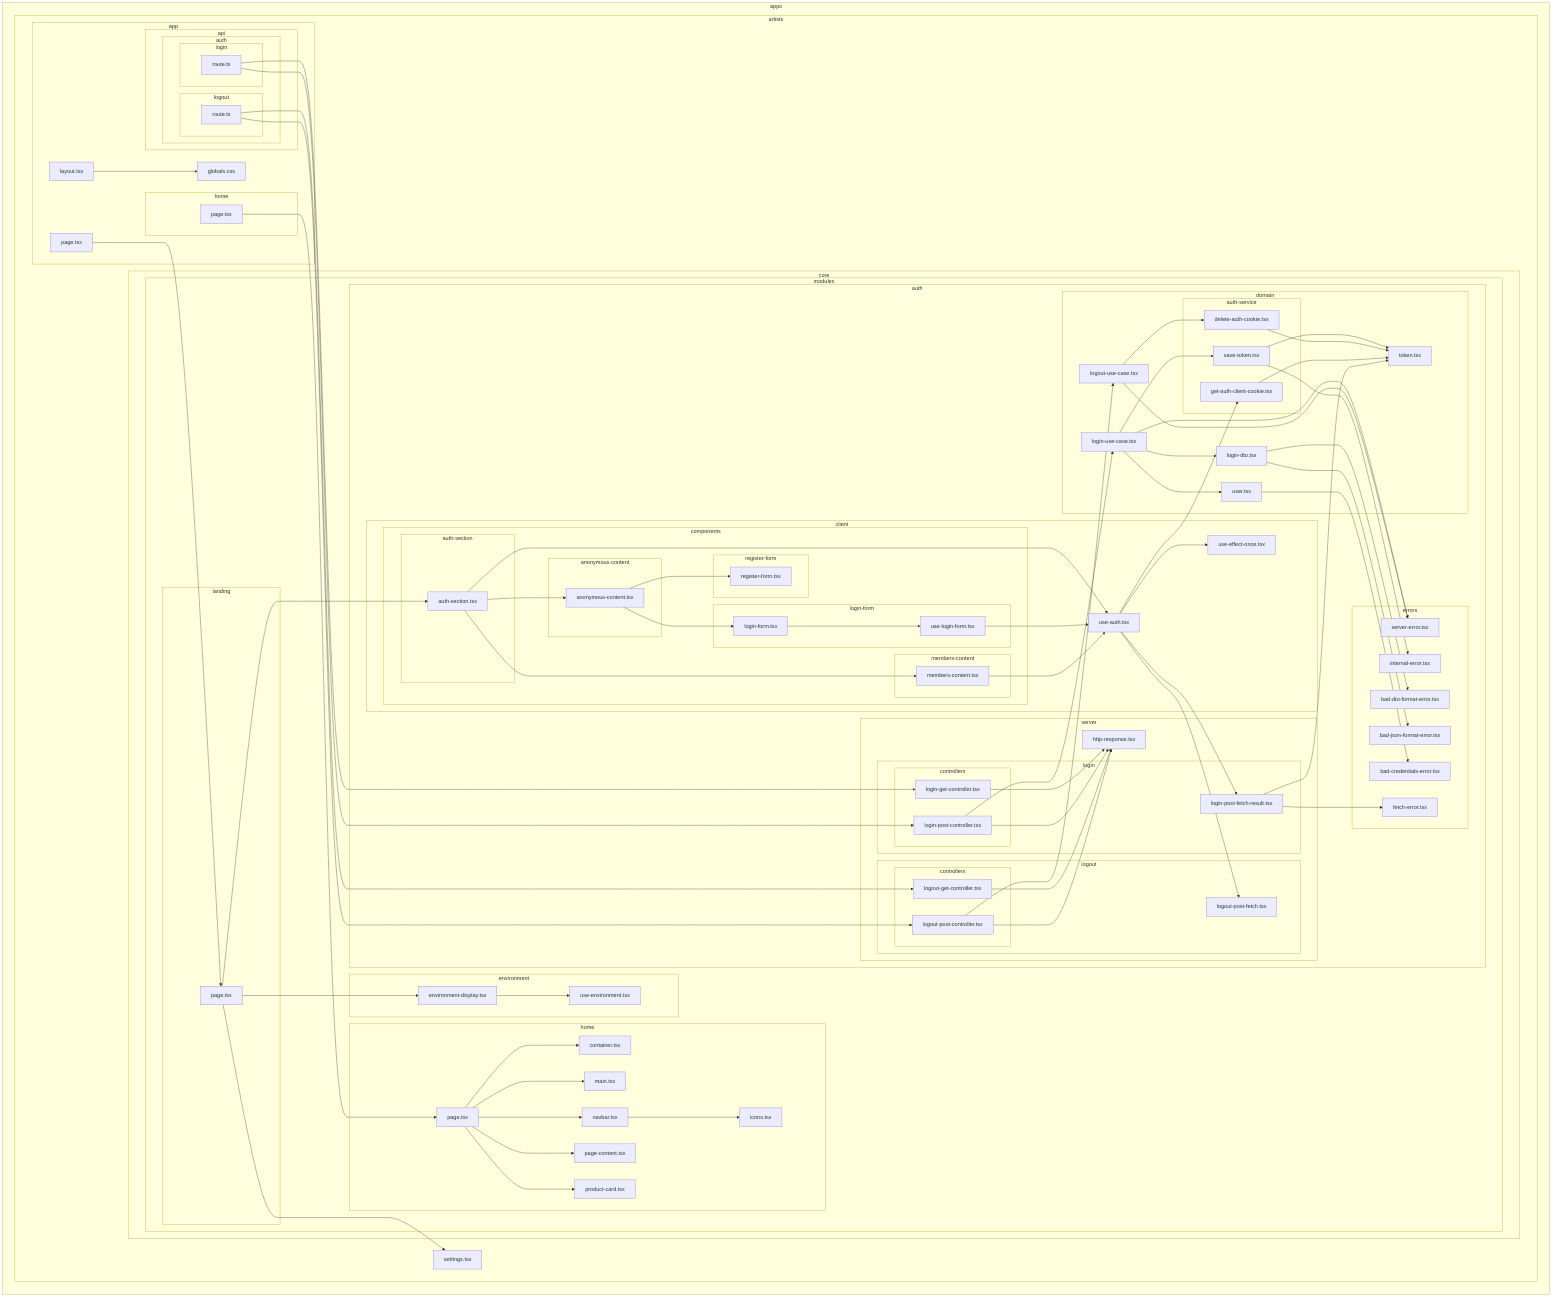 flowchart LR

subgraph 0["apps"]
subgraph 1["artists"]
subgraph 2["app"]
subgraph 3["api"]
subgraph 4["auth"]
subgraph 5["login"]
6["route.ts"]
end
subgraph T["logout"]
U["route.ts"]
end
end
end
subgraph 11["home"]
12["page.tsx"]
end
1B["layout.tsx"]
1C["globals.css"]
1D["page.tsx"]
end
subgraph 7["core"]
subgraph 8["modules"]
subgraph 9["auth"]
subgraph A["server"]
subgraph B["login"]
subgraph C["controllers"]
D["login-get-controller.tsx"]
F["login-post-controller.tsx"]
end
1N["login-post-fetch-result.tsx"]
end
E["http-response.tsx"]
subgraph V["logout"]
subgraph W["controllers"]
X["logout-get-controller.tsx"]
Y["logout-post-controller.tsx"]
end
1P["logout-post-fetch.tsx"]
end
end
subgraph G["domain"]
H["login-use-case.tsx"]
subgraph K["auth-service"]
L["save-token.tsx"]
10["delete-auth-cookie.tsx"]
1M["get-auth-client-cookie.tsx"]
end
N["token.tsx"]
O["login-dto.tsx"]
R["user.tsx"]
Z["logout-use-case.tsx"]
end
subgraph I["errors"]
J["server-error.tsx"]
M["internal-error.tsx"]
P["bad-dto-format-error.tsx"]
Q["bad-json-format-error.tsx"]
S["bad-credentials-error.tsx"]
1O["fetch-error.tsx"]
end
subgraph 1H["client"]
subgraph 1I["components"]
subgraph 1J["auth-section"]
1K["auth-section.tsx"]
end
subgraph 1R["anonymous-content"]
1S["anonymous-content.tsx"]
end
subgraph 1T["login-form"]
1U["login-form.tsx"]
1V["use-login-form.tsx"]
end
subgraph 1W["register-form"]
1X["register-form.tsx"]
end
subgraph 1Y["members-content"]
1Z["members-content.tsx"]
end
end
1L["use-auth.tsx"]
1Q["use-effect-once.tsx"]
end
end
subgraph 13["home"]
14["page.tsx"]
15["container.tsx"]
16["main.tsx"]
17["navbar.tsx"]
18["icons.tsx"]
19["page-content.tsx"]
1A["product-card.tsx"]
end
subgraph 1E["landing"]
1F["page.tsx"]
end
subgraph 20["environment"]
21["environment-display.tsx"]
22["use-environment.tsx"]
end
end
end
1G["settings.tsx"]
end
end
6-->D
6-->F
D-->E
F-->H
F-->E
H-->J
H-->L
H-->O
H-->R
L-->M
L-->N
O-->P
O-->Q
R-->S
U-->X
U-->Y
X-->E
Y-->Z
Y-->E
Z-->J
Z-->10
10-->N
12-->14
14-->15
14-->16
14-->17
14-->19
14-->1A
17-->18
1B-->1C
1D-->1F
1F-->1G
1F-->1K
1F-->21
1K-->1L
1K-->1S
1K-->1Z
1L-->1M
1L-->1N
1L-->1P
1L-->1Q
1M-->N
1N-->N
1N-->1O
1S-->1U
1S-->1X
1U-->1V
1V-->1L
1Z-->1L
21-->22